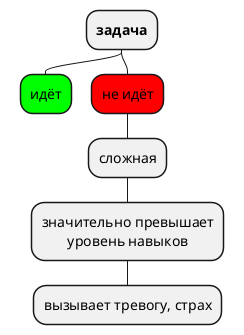 @startmindmap
'https://plantuml.com/mindmap-diagram
top to bottom direction
skinparam wrapWidth 200
skinparam defaulttextalignment center
* **задача**
**[#lime] идёт
**[#red] не идёт
*** сложная
**** значительно превышает уровень навыков
***** вызывает тревогу, страх
'*** простая
'**** ниже уровня навыков
'***** скука

@endmindmap
